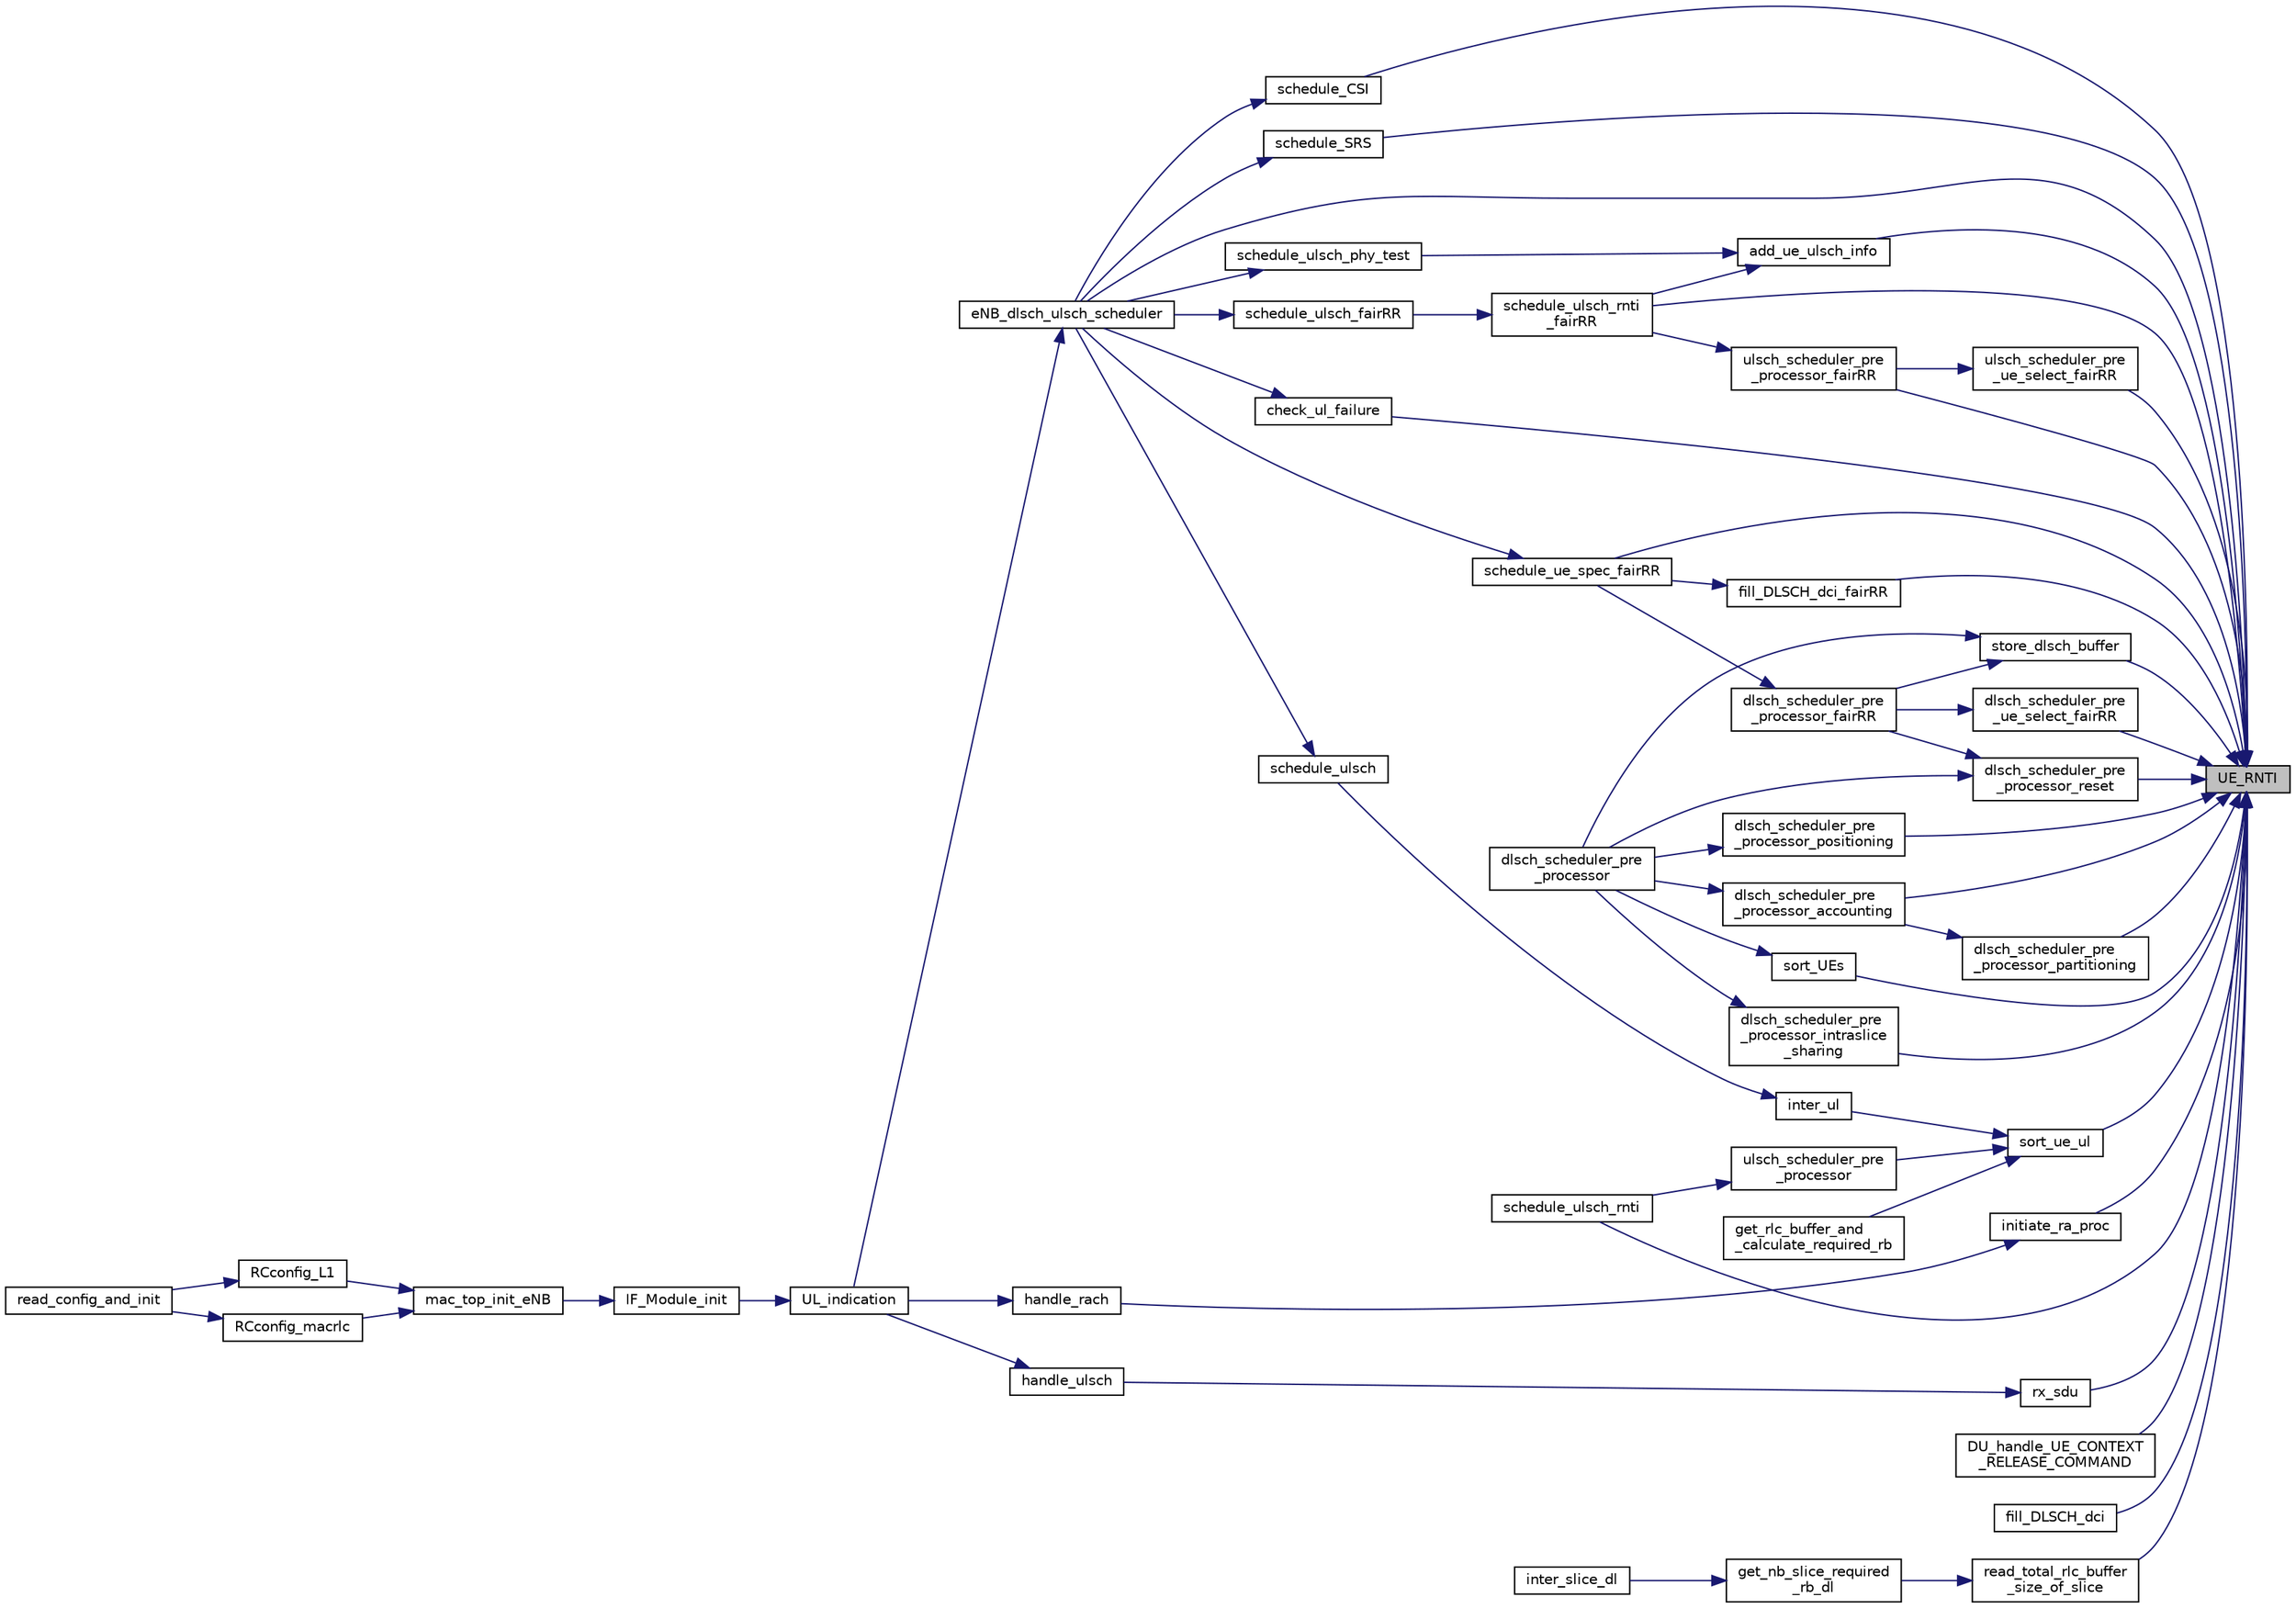 digraph "UE_RNTI"
{
 // LATEX_PDF_SIZE
  edge [fontname="Helvetica",fontsize="10",labelfontname="Helvetica",labelfontsize="10"];
  node [fontname="Helvetica",fontsize="10",shape=record];
  rankdir="RL";
  Node1 [label="UE_RNTI",height=0.2,width=0.4,color="black", fillcolor="grey75", style="filled", fontcolor="black",tooltip=" "];
  Node1 -> Node2 [dir="back",color="midnightblue",fontsize="10",style="solid",fontname="Helvetica"];
  Node2 [label="add_ue_ulsch_info",height=0.2,width=0.4,color="black", fillcolor="white", style="filled",URL="$group____mac.html#ga19f1ad54e9af511431bfbdad27ce833a",tooltip=" "];
  Node2 -> Node3 [dir="back",color="midnightblue",fontsize="10",style="solid",fontname="Helvetica"];
  Node3 [label="schedule_ulsch_phy_test",height=0.2,width=0.4,color="black", fillcolor="white", style="filled",URL="$group____mac.html#ga7150fa1246d2af5b8807841adea861ec",tooltip=" "];
  Node3 -> Node4 [dir="back",color="midnightblue",fontsize="10",style="solid",fontname="Helvetica"];
  Node4 [label="eNB_dlsch_ulsch_scheduler",height=0.2,width=0.4,color="black", fillcolor="white", style="filled",URL="$group____mac.html#ga2a3ebd99050898af5b0f5ff9c9785897",tooltip=" "];
  Node4 -> Node5 [dir="back",color="midnightblue",fontsize="10",style="solid",fontname="Helvetica"];
  Node5 [label="UL_indication",height=0.2,width=0.4,color="black", fillcolor="white", style="filled",URL="$IF__Module_8h.html#a0e2ef22a02b2c6683ab06f6d53f92e4d",tooltip=" "];
  Node5 -> Node6 [dir="back",color="midnightblue",fontsize="10",style="solid",fontname="Helvetica"];
  Node6 [label="IF_Module_init",height=0.2,width=0.4,color="black", fillcolor="white", style="filled",URL="$IF__Module_8h.html#a889f718a2d163ae240f8aa0732d35a81",tooltip=" "];
  Node6 -> Node7 [dir="back",color="midnightblue",fontsize="10",style="solid",fontname="Helvetica"];
  Node7 [label="mac_top_init_eNB",height=0.2,width=0.4,color="black", fillcolor="white", style="filled",URL="$group____mac.html#ga7b366a80fdb7f92ef5b4418560f2c330",tooltip=" "];
  Node7 -> Node8 [dir="back",color="midnightblue",fontsize="10",style="solid",fontname="Helvetica"];
  Node8 [label="RCconfig_L1",height=0.2,width=0.4,color="black", fillcolor="white", style="filled",URL="$group____enb__app.html#gaf0a0b784f891b689029fdac80981bb48",tooltip=" "];
  Node8 -> Node9 [dir="back",color="midnightblue",fontsize="10",style="solid",fontname="Helvetica"];
  Node9 [label="read_config_and_init",height=0.2,width=0.4,color="black", fillcolor="white", style="filled",URL="$group____enb__app.html#gafd8182cd803334f6a7df61898dc81389",tooltip=" "];
  Node7 -> Node10 [dir="back",color="midnightblue",fontsize="10",style="solid",fontname="Helvetica"];
  Node10 [label="RCconfig_macrlc",height=0.2,width=0.4,color="black", fillcolor="white", style="filled",URL="$group____enb__app.html#gad938d81629b25898f7beb6f9c854846b",tooltip=" "];
  Node10 -> Node9 [dir="back",color="midnightblue",fontsize="10",style="solid",fontname="Helvetica"];
  Node2 -> Node11 [dir="back",color="midnightblue",fontsize="10",style="solid",fontname="Helvetica"];
  Node11 [label="schedule_ulsch_rnti\l_fairRR",height=0.2,width=0.4,color="black", fillcolor="white", style="filled",URL="$eNB__scheduler__fairRR_8h.html#aa934d69ee1837d4678ccbf53c0d67ca2",tooltip=" "];
  Node11 -> Node12 [dir="back",color="midnightblue",fontsize="10",style="solid",fontname="Helvetica"];
  Node12 [label="schedule_ulsch_fairRR",height=0.2,width=0.4,color="black", fillcolor="white", style="filled",URL="$eNB__scheduler__fairRR_8h.html#a8146cedda1d2207695a30d8088ecd35e",tooltip=" "];
  Node12 -> Node4 [dir="back",color="midnightblue",fontsize="10",style="solid",fontname="Helvetica"];
  Node1 -> Node13 [dir="back",color="midnightblue",fontsize="10",style="solid",fontname="Helvetica"];
  Node13 [label="check_ul_failure",height=0.2,width=0.4,color="black", fillcolor="white", style="filled",URL="$eNB__scheduler_8c.html#af48e560265cb7fa55295580e5fdca021",tooltip=" "];
  Node13 -> Node4 [dir="back",color="midnightblue",fontsize="10",style="solid",fontname="Helvetica"];
  Node1 -> Node14 [dir="back",color="midnightblue",fontsize="10",style="solid",fontname="Helvetica"];
  Node14 [label="dlsch_scheduler_pre\l_processor_accounting",height=0.2,width=0.4,color="black", fillcolor="white", style="filled",URL="$group____mac.html#ga4642459b17f900b13cc8428fb388444b",tooltip=" "];
  Node14 -> Node15 [dir="back",color="midnightblue",fontsize="10",style="solid",fontname="Helvetica"];
  Node15 [label="dlsch_scheduler_pre\l_processor",height=0.2,width=0.4,color="black", fillcolor="white", style="filled",URL="$group____mac.html#gabd5df338fec1a4a9267ab153e6b357fc",tooltip=" "];
  Node1 -> Node16 [dir="back",color="midnightblue",fontsize="10",style="solid",fontname="Helvetica"];
  Node16 [label="dlsch_scheduler_pre\l_processor_intraslice\l_sharing",height=0.2,width=0.4,color="black", fillcolor="white", style="filled",URL="$group____mac.html#ga396eb2c6b3abeea03b592a8bbcacd62a",tooltip=" "];
  Node16 -> Node15 [dir="back",color="midnightblue",fontsize="10",style="solid",fontname="Helvetica"];
  Node1 -> Node17 [dir="back",color="midnightblue",fontsize="10",style="solid",fontname="Helvetica"];
  Node17 [label="dlsch_scheduler_pre\l_processor_partitioning",height=0.2,width=0.4,color="black", fillcolor="white", style="filled",URL="$group____mac.html#gaa33033ac203d4bb3ff99ea6112dc12b5",tooltip=" "];
  Node17 -> Node14 [dir="back",color="midnightblue",fontsize="10",style="solid",fontname="Helvetica"];
  Node1 -> Node18 [dir="back",color="midnightblue",fontsize="10",style="solid",fontname="Helvetica"];
  Node18 [label="dlsch_scheduler_pre\l_processor_positioning",height=0.2,width=0.4,color="black", fillcolor="white", style="filled",URL="$group____mac.html#gab9e5177a5ba6e9f6927a1721c1ed8cb2",tooltip=" "];
  Node18 -> Node15 [dir="back",color="midnightblue",fontsize="10",style="solid",fontname="Helvetica"];
  Node1 -> Node19 [dir="back",color="midnightblue",fontsize="10",style="solid",fontname="Helvetica"];
  Node19 [label="dlsch_scheduler_pre\l_processor_reset",height=0.2,width=0.4,color="black", fillcolor="white", style="filled",URL="$group____mac.html#gaee0547f8ed49d0a2bd05db80be0c1be8",tooltip=" "];
  Node19 -> Node15 [dir="back",color="midnightblue",fontsize="10",style="solid",fontname="Helvetica"];
  Node19 -> Node20 [dir="back",color="midnightblue",fontsize="10",style="solid",fontname="Helvetica"];
  Node20 [label="dlsch_scheduler_pre\l_processor_fairRR",height=0.2,width=0.4,color="black", fillcolor="white", style="filled",URL="$eNB__scheduler__fairRR_8h.html#a7da6f349ceb5e7c4aaa672b485af4c57",tooltip=" "];
  Node20 -> Node21 [dir="back",color="midnightblue",fontsize="10",style="solid",fontname="Helvetica"];
  Node21 [label="schedule_ue_spec_fairRR",height=0.2,width=0.4,color="black", fillcolor="white", style="filled",URL="$eNB__scheduler__fairRR_8h.html#a7cb0cf3bc998bebe482e86b52503abb1",tooltip=" "];
  Node21 -> Node4 [dir="back",color="midnightblue",fontsize="10",style="solid",fontname="Helvetica"];
  Node1 -> Node22 [dir="back",color="midnightblue",fontsize="10",style="solid",fontname="Helvetica"];
  Node22 [label="dlsch_scheduler_pre\l_ue_select_fairRR",height=0.2,width=0.4,color="black", fillcolor="white", style="filled",URL="$eNB__scheduler__fairRR_8h.html#a92b6f5e143ae3e918d97b211eee1b3f1",tooltip=" "];
  Node22 -> Node20 [dir="back",color="midnightblue",fontsize="10",style="solid",fontname="Helvetica"];
  Node1 -> Node23 [dir="back",color="midnightblue",fontsize="10",style="solid",fontname="Helvetica"];
  Node23 [label="DU_handle_UE_CONTEXT\l_RELEASE_COMMAND",height=0.2,width=0.4,color="black", fillcolor="white", style="filled",URL="$f1ap__du__ue__context__management_8h.html#ab84c4078987a6de0b9f32a831f58c38a",tooltip=" "];
  Node1 -> Node4 [dir="back",color="midnightblue",fontsize="10",style="solid",fontname="Helvetica"];
  Node1 -> Node24 [dir="back",color="midnightblue",fontsize="10",style="solid",fontname="Helvetica"];
  Node24 [label="fill_DLSCH_dci",height=0.2,width=0.4,color="black", fillcolor="white", style="filled",URL="$group____mac.html#gaae8b334fff212c9393ee5776110346a0",tooltip="Second stage of DLSCH scheduling, after schedule_SI, schedule_RA and schedule_dlsch have been called...."];
  Node1 -> Node25 [dir="back",color="midnightblue",fontsize="10",style="solid",fontname="Helvetica"];
  Node25 [label="fill_DLSCH_dci_fairRR",height=0.2,width=0.4,color="black", fillcolor="white", style="filled",URL="$eNB__scheduler__fairRR_8h.html#a231ce773ad7020460637a437f0b3aa02",tooltip=" "];
  Node25 -> Node21 [dir="back",color="midnightblue",fontsize="10",style="solid",fontname="Helvetica"];
  Node1 -> Node26 [dir="back",color="midnightblue",fontsize="10",style="solid",fontname="Helvetica"];
  Node26 [label="initiate_ra_proc",height=0.2,width=0.4,color="black", fillcolor="white", style="filled",URL="$group____mac.html#ga25220d4bf20321a8f3f6160bf157de4d",tooltip=" "];
  Node26 -> Node27 [dir="back",color="midnightblue",fontsize="10",style="solid",fontname="Helvetica"];
  Node27 [label="handle_rach",height=0.2,width=0.4,color="black", fillcolor="white", style="filled",URL="$IF__Module_8c.html#a801dde2119a5ac4b5d583e26f06b6669",tooltip=" "];
  Node27 -> Node5 [dir="back",color="midnightblue",fontsize="10",style="solid",fontname="Helvetica"];
  Node1 -> Node28 [dir="back",color="midnightblue",fontsize="10",style="solid",fontname="Helvetica"];
  Node28 [label="read_total_rlc_buffer\l_size_of_slice",height=0.2,width=0.4,color="black", fillcolor="white", style="filled",URL="$group____mac.html#ga7984896dd11353129bd518c522a96be8",tooltip="本函式是協助get_nb_slice_required_rb_dl(）取得RLC buffer status 的函式."];
  Node28 -> Node29 [dir="back",color="midnightblue",fontsize="10",style="solid",fontname="Helvetica"];
  Node29 [label="get_nb_slice_required\l_rb_dl",height=0.2,width=0.4,color="black", fillcolor="white", style="filled",URL="$group____mac.html#ga275c4da83e0965d111702c9880a8db4e",tooltip="本函式負責讀取各UE的RLC buffer status（unit: byte），並轉換成rb數量存入slice_required_rb，因此輸出結果會得到該slice在那個scheduling sub..."];
  Node29 -> Node30 [dir="back",color="midnightblue",fontsize="10",style="solid",fontname="Helvetica"];
  Node30 [label="inter_slice_dl",height=0.2,width=0.4,color="black", fillcolor="white", style="filled",URL="$group____mac.html#ga7ab2acef126a7e073a41b9be6f80ae1d",tooltip="這是本論文最重要的函式之一，負責處理downlink 的slice isolation和resource sharing 的運算處理。"];
  Node1 -> Node31 [dir="back",color="midnightblue",fontsize="10",style="solid",fontname="Helvetica"];
  Node31 [label="rx_sdu",height=0.2,width=0.4,color="black", fillcolor="white", style="filled",URL="$group____mac.html#gafa4fade9588c7ec028d474b53b37c11e",tooltip=" "];
  Node31 -> Node32 [dir="back",color="midnightblue",fontsize="10",style="solid",fontname="Helvetica"];
  Node32 [label="handle_ulsch",height=0.2,width=0.4,color="black", fillcolor="white", style="filled",URL="$IF__Module_8c.html#afb0615963db57d6fffb3d2d35befba28",tooltip=" "];
  Node32 -> Node5 [dir="back",color="midnightblue",fontsize="10",style="solid",fontname="Helvetica"];
  Node1 -> Node33 [dir="back",color="midnightblue",fontsize="10",style="solid",fontname="Helvetica"];
  Node33 [label="schedule_CSI",height=0.2,width=0.4,color="black", fillcolor="white", style="filled",URL="$eNB__scheduler_8c.html#a3a4e50a665da2f93aa2b7ad7977ad3d5",tooltip=" "];
  Node33 -> Node4 [dir="back",color="midnightblue",fontsize="10",style="solid",fontname="Helvetica"];
  Node1 -> Node34 [dir="back",color="midnightblue",fontsize="10",style="solid",fontname="Helvetica"];
  Node34 [label="schedule_SRS",height=0.2,width=0.4,color="black", fillcolor="white", style="filled",URL="$eNB__scheduler_8c.html#ac1aa1ee3b32c6bd54c54831b45772b47",tooltip=" "];
  Node34 -> Node4 [dir="back",color="midnightblue",fontsize="10",style="solid",fontname="Helvetica"];
  Node1 -> Node21 [dir="back",color="midnightblue",fontsize="10",style="solid",fontname="Helvetica"];
  Node1 -> Node35 [dir="back",color="midnightblue",fontsize="10",style="solid",fontname="Helvetica"];
  Node35 [label="schedule_ulsch_rnti",height=0.2,width=0.4,color="black", fillcolor="white", style="filled",URL="$group____mac.html#ga2dee5c794a1e2e0b49f729119f74ffae",tooltip="ULSCH Scheduling per RNTI."];
  Node1 -> Node11 [dir="back",color="midnightblue",fontsize="10",style="solid",fontname="Helvetica"];
  Node1 -> Node36 [dir="back",color="midnightblue",fontsize="10",style="solid",fontname="Helvetica"];
  Node36 [label="sort_ue_ul",height=0.2,width=0.4,color="black", fillcolor="white", style="filled",URL="$pre__processor_8c.html#a4dd5976a915c4fb62b76449d27a09942",tooltip=" "];
  Node36 -> Node37 [dir="back",color="midnightblue",fontsize="10",style="solid",fontname="Helvetica"];
  Node37 [label="get_rlc_buffer_and\l_calculate_required_rb",height=0.2,width=0.4,color="black", fillcolor="white", style="filled",URL="$eNB__scheduler__ulsch_8c.html#a2b752f3a65c344ac269a8f699887a944",tooltip=" "];
  Node36 -> Node38 [dir="back",color="midnightblue",fontsize="10",style="solid",fontname="Helvetica"];
  Node38 [label="inter_ul",height=0.2,width=0.4,color="black", fillcolor="white", style="filled",URL="$group____mac.html#ga5acd1c6a075210ea3f1759c977dd9574",tooltip="這是本論文最重要的函式之一，負責處理uplink 的slice isolation和resource sharing 的運算處理。"];
  Node38 -> Node39 [dir="back",color="midnightblue",fontsize="10",style="solid",fontname="Helvetica"];
  Node39 [label="schedule_ulsch",height=0.2,width=0.4,color="black", fillcolor="white", style="filled",URL="$group____mac.html#ga8b96ae9e7064bd69159f7bc41f2aaba5",tooltip="top ULSCH Scheduling for TDD (config 1-6)."];
  Node39 -> Node4 [dir="back",color="midnightblue",fontsize="10",style="solid",fontname="Helvetica"];
  Node36 -> Node40 [dir="back",color="midnightblue",fontsize="10",style="solid",fontname="Helvetica"];
  Node40 [label="ulsch_scheduler_pre\l_processor",height=0.2,width=0.4,color="black", fillcolor="white", style="filled",URL="$group____mac.html#ga9b0d9fce88877cda3f402198e12e80e1",tooltip="ULSCH PRE_PROCESSOR."];
  Node40 -> Node35 [dir="back",color="midnightblue",fontsize="10",style="solid",fontname="Helvetica"];
  Node1 -> Node41 [dir="back",color="midnightblue",fontsize="10",style="solid",fontname="Helvetica"];
  Node41 [label="sort_UEs",height=0.2,width=0.4,color="black", fillcolor="white", style="filled",URL="$group____mac.html#ga5f567b2fded100a797b8ba9a70182f7a",tooltip=" "];
  Node41 -> Node15 [dir="back",color="midnightblue",fontsize="10",style="solid",fontname="Helvetica"];
  Node1 -> Node42 [dir="back",color="midnightblue",fontsize="10",style="solid",fontname="Helvetica"];
  Node42 [label="store_dlsch_buffer",height=0.2,width=0.4,color="black", fillcolor="white", style="filled",URL="$group____mac.html#ga3884fec2a5a6031fa8bf50e8030e2b44",tooltip=" "];
  Node42 -> Node15 [dir="back",color="midnightblue",fontsize="10",style="solid",fontname="Helvetica"];
  Node42 -> Node20 [dir="back",color="midnightblue",fontsize="10",style="solid",fontname="Helvetica"];
  Node1 -> Node43 [dir="back",color="midnightblue",fontsize="10",style="solid",fontname="Helvetica"];
  Node43 [label="ulsch_scheduler_pre\l_processor_fairRR",height=0.2,width=0.4,color="black", fillcolor="white", style="filled",URL="$eNB__scheduler__fairRR_8h.html#a1cfa9842d926e1daebfaca5b21689f08",tooltip=" "];
  Node43 -> Node11 [dir="back",color="midnightblue",fontsize="10",style="solid",fontname="Helvetica"];
  Node1 -> Node44 [dir="back",color="midnightblue",fontsize="10",style="solid",fontname="Helvetica"];
  Node44 [label="ulsch_scheduler_pre\l_ue_select_fairRR",height=0.2,width=0.4,color="black", fillcolor="white", style="filled",URL="$eNB__scheduler__fairRR_8h.html#a40fe32e5a8c40cf65225546cecf6993e",tooltip=" "];
  Node44 -> Node43 [dir="back",color="midnightblue",fontsize="10",style="solid",fontname="Helvetica"];
}
